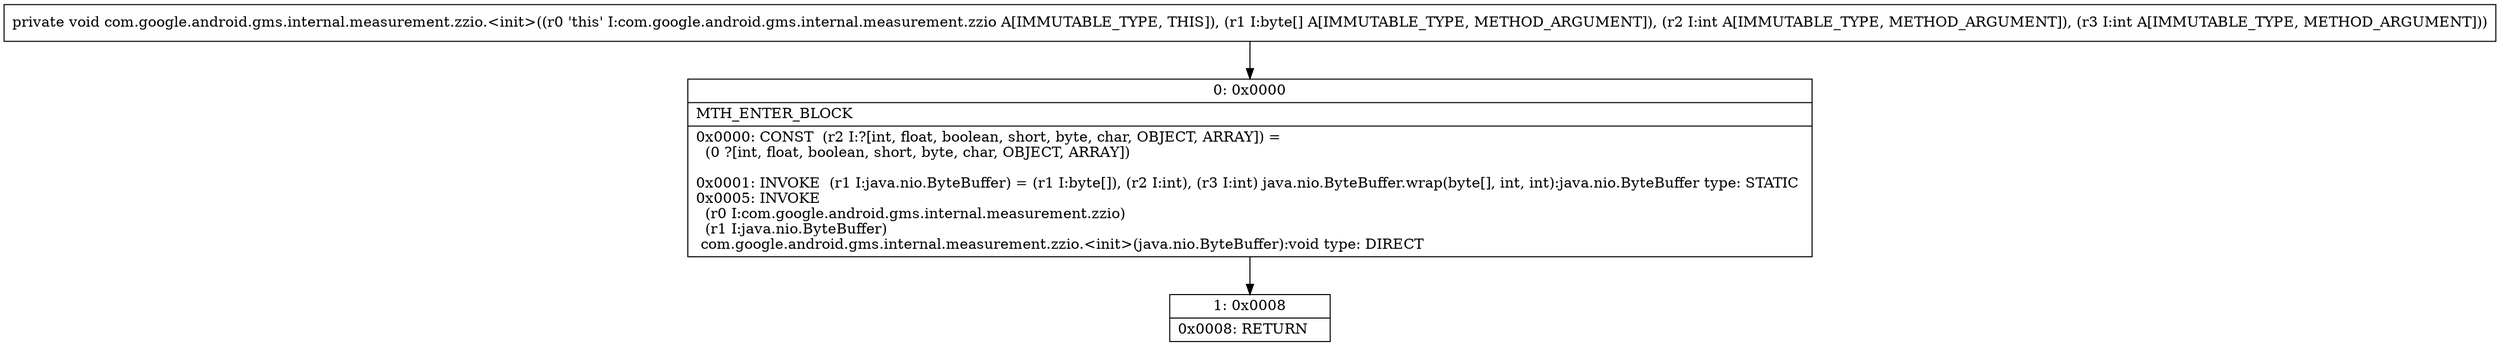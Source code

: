 digraph "CFG forcom.google.android.gms.internal.measurement.zzio.\<init\>([BII)V" {
Node_0 [shape=record,label="{0\:\ 0x0000|MTH_ENTER_BLOCK\l|0x0000: CONST  (r2 I:?[int, float, boolean, short, byte, char, OBJECT, ARRAY]) = \l  (0 ?[int, float, boolean, short, byte, char, OBJECT, ARRAY])\l \l0x0001: INVOKE  (r1 I:java.nio.ByteBuffer) = (r1 I:byte[]), (r2 I:int), (r3 I:int) java.nio.ByteBuffer.wrap(byte[], int, int):java.nio.ByteBuffer type: STATIC \l0x0005: INVOKE  \l  (r0 I:com.google.android.gms.internal.measurement.zzio)\l  (r1 I:java.nio.ByteBuffer)\l com.google.android.gms.internal.measurement.zzio.\<init\>(java.nio.ByteBuffer):void type: DIRECT \l}"];
Node_1 [shape=record,label="{1\:\ 0x0008|0x0008: RETURN   \l}"];
MethodNode[shape=record,label="{private void com.google.android.gms.internal.measurement.zzio.\<init\>((r0 'this' I:com.google.android.gms.internal.measurement.zzio A[IMMUTABLE_TYPE, THIS]), (r1 I:byte[] A[IMMUTABLE_TYPE, METHOD_ARGUMENT]), (r2 I:int A[IMMUTABLE_TYPE, METHOD_ARGUMENT]), (r3 I:int A[IMMUTABLE_TYPE, METHOD_ARGUMENT])) }"];
MethodNode -> Node_0;
Node_0 -> Node_1;
}

